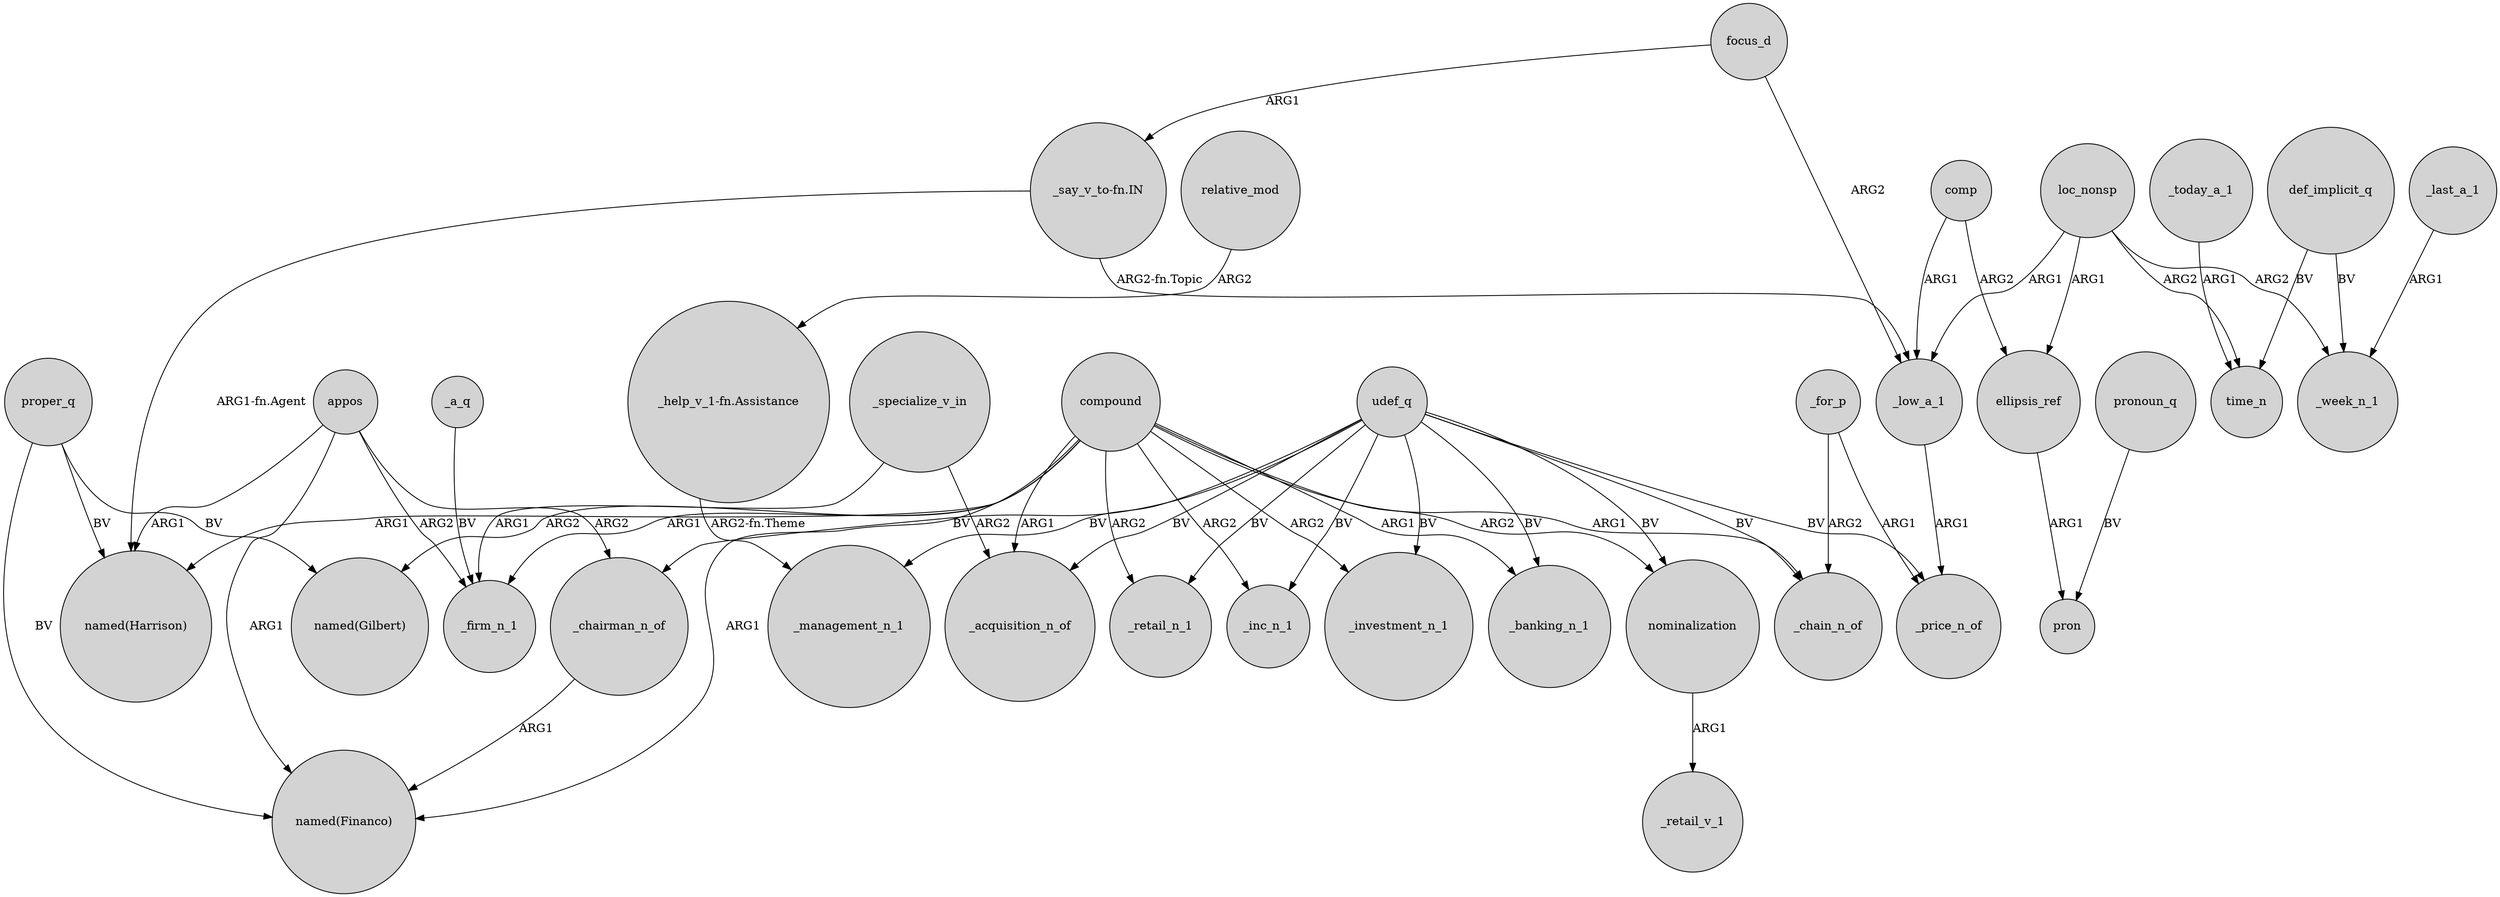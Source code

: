 digraph {
	node [shape=circle style=filled]
	relative_mod -> "_help_v_1-fn.Assistance" [label=ARG2]
	appos -> "named(Harrison)" [label=ARG1]
	udef_q -> _inc_n_1 [label=BV]
	udef_q -> _price_n_of [label=BV]
	comp -> ellipsis_ref [label=ARG2]
	_today_a_1 -> time_n [label=ARG1]
	def_implicit_q -> _week_n_1 [label=BV]
	appos -> _firm_n_1 [label=ARG2]
	"_say_v_to-fn.IN" -> "named(Harrison)" [label="ARG1-fn.Agent"]
	compound -> "named(Harrison)" [label=ARG1]
	nominalization -> _retail_v_1 [label=ARG1]
	_chairman_n_of -> "named(Financo)" [label=ARG1]
	appos -> "named(Financo)" [label=ARG1]
	compound -> _retail_n_1 [label=ARG2]
	udef_q -> _chain_n_of [label=BV]
	compound -> _chain_n_of [label=ARG1]
	_a_q -> _firm_n_1 [label=BV]
	ellipsis_ref -> pron [label=ARG1]
	loc_nonsp -> ellipsis_ref [label=ARG1]
	compound -> _investment_n_1 [label=ARG2]
	compound -> nominalization [label=ARG2]
	compound -> "named(Financo)" [label=ARG1]
	udef_q -> _management_n_1 [label=BV]
	_for_p -> _price_n_of [label=ARG1]
	_specialize_v_in -> _firm_n_1 [label=ARG1]
	focus_d -> "_say_v_to-fn.IN" [label=ARG1]
	loc_nonsp -> time_n [label=ARG2]
	udef_q -> _chairman_n_of [label=BV]
	"_help_v_1-fn.Assistance" -> _management_n_1 [label="ARG2-fn.Theme"]
	compound -> "named(Gilbert)" [label=ARG2]
	pronoun_q -> pron [label=BV]
	loc_nonsp -> _week_n_1 [label=ARG2]
	proper_q -> "named(Harrison)" [label=BV]
	appos -> _chairman_n_of [label=ARG2]
	proper_q -> "named(Gilbert)" [label=BV]
	compound -> _banking_n_1 [label=ARG1]
	_specialize_v_in -> _acquisition_n_of [label=ARG2]
	udef_q -> _acquisition_n_of [label=BV]
	_for_p -> _chain_n_of [label=ARG2]
	_last_a_1 -> _week_n_1 [label=ARG1]
	"_say_v_to-fn.IN" -> _low_a_1 [label="ARG2-fn.Topic"]
	compound -> _firm_n_1 [label=ARG1]
	proper_q -> "named(Financo)" [label=BV]
	udef_q -> nominalization [label=BV]
	focus_d -> _low_a_1 [label=ARG2]
	loc_nonsp -> _low_a_1 [label=ARG1]
	udef_q -> _investment_n_1 [label=BV]
	udef_q -> _retail_n_1 [label=BV]
	udef_q -> _banking_n_1 [label=BV]
	_low_a_1 -> _price_n_of [label=ARG1]
	compound -> _acquisition_n_of [label=ARG1]
	compound -> _inc_n_1 [label=ARG2]
	def_implicit_q -> time_n [label=BV]
	comp -> _low_a_1 [label=ARG1]
}
